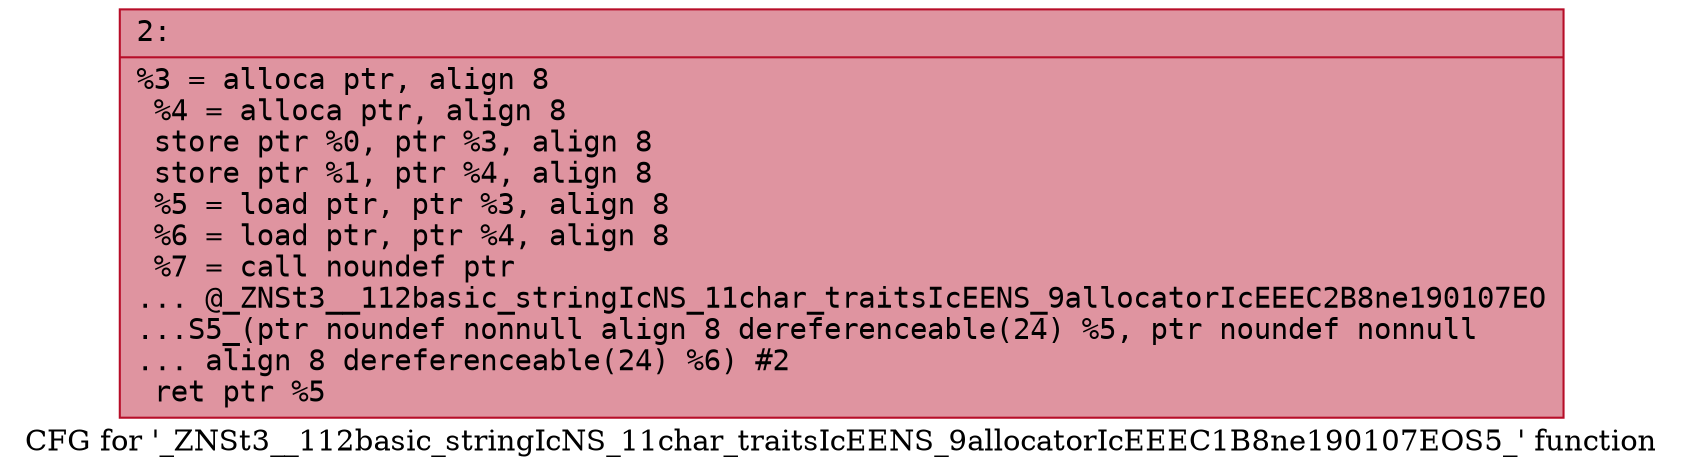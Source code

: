 digraph "CFG for '_ZNSt3__112basic_stringIcNS_11char_traitsIcEENS_9allocatorIcEEEC1B8ne190107EOS5_' function" {
	label="CFG for '_ZNSt3__112basic_stringIcNS_11char_traitsIcEENS_9allocatorIcEEEC1B8ne190107EOS5_' function";

	Node0x6000005d2ee0 [shape=record,color="#b70d28ff", style=filled, fillcolor="#b70d2870" fontname="Courier",label="{2:\l|  %3 = alloca ptr, align 8\l  %4 = alloca ptr, align 8\l  store ptr %0, ptr %3, align 8\l  store ptr %1, ptr %4, align 8\l  %5 = load ptr, ptr %3, align 8\l  %6 = load ptr, ptr %4, align 8\l  %7 = call noundef ptr\l... @_ZNSt3__112basic_stringIcNS_11char_traitsIcEENS_9allocatorIcEEEC2B8ne190107EO\l...S5_(ptr noundef nonnull align 8 dereferenceable(24) %5, ptr noundef nonnull\l... align 8 dereferenceable(24) %6) #2\l  ret ptr %5\l}"];
}

